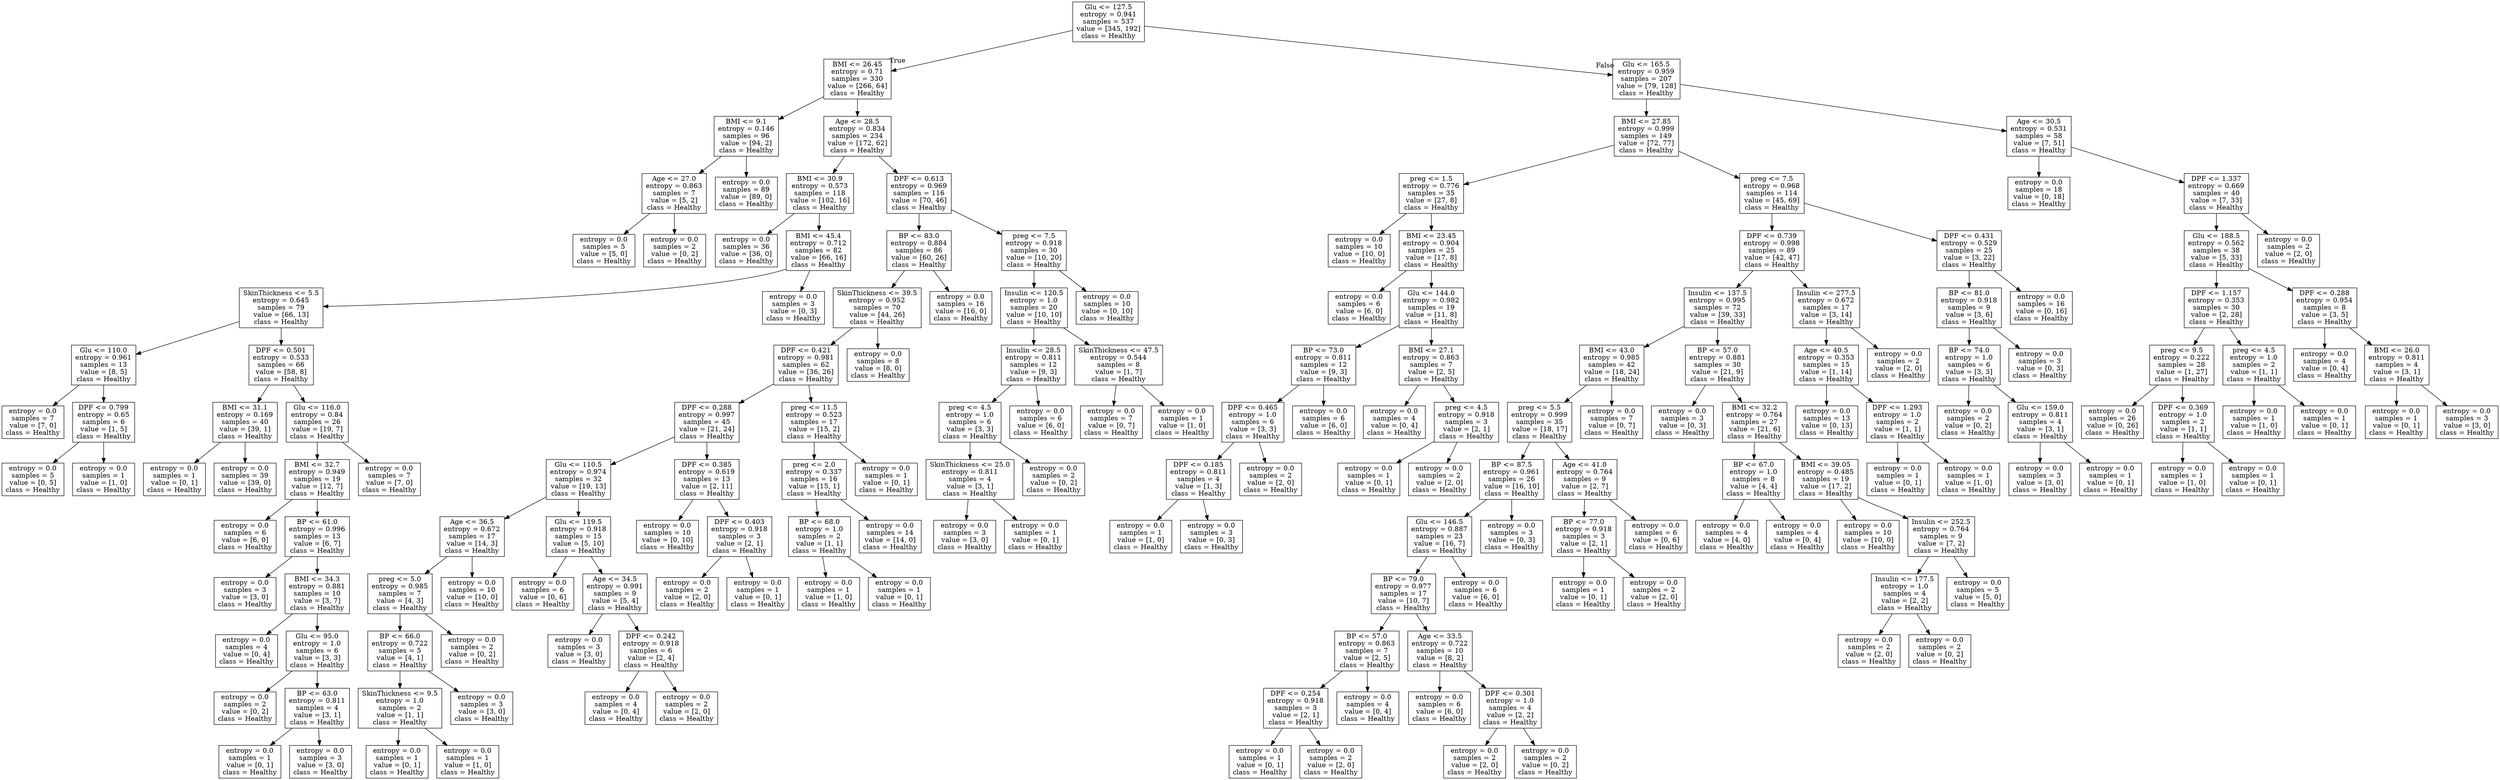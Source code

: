 digraph Tree {
node [shape=box] ;
0 [label="Glu <= 127.5\nentropy = 0.941\nsamples = 537\nvalue = [345, 192]\nclass = Healthy"] ;
1 [label="BMI <= 26.45\nentropy = 0.71\nsamples = 330\nvalue = [266, 64]\nclass = Healthy"] ;
0 -> 1 [labeldistance=2.5, labelangle=45, headlabel="True"] ;
2 [label="BMI <= 9.1\nentropy = 0.146\nsamples = 96\nvalue = [94, 2]\nclass = Healthy"] ;
1 -> 2 ;
3 [label="Age <= 27.0\nentropy = 0.863\nsamples = 7\nvalue = [5, 2]\nclass = Healthy"] ;
2 -> 3 ;
4 [label="entropy = 0.0\nsamples = 5\nvalue = [5, 0]\nclass = Healthy"] ;
3 -> 4 ;
5 [label="entropy = 0.0\nsamples = 2\nvalue = [0, 2]\nclass = Healthy"] ;
3 -> 5 ;
6 [label="entropy = 0.0\nsamples = 89\nvalue = [89, 0]\nclass = Healthy"] ;
2 -> 6 ;
7 [label="Age <= 28.5\nentropy = 0.834\nsamples = 234\nvalue = [172, 62]\nclass = Healthy"] ;
1 -> 7 ;
8 [label="BMI <= 30.9\nentropy = 0.573\nsamples = 118\nvalue = [102, 16]\nclass = Healthy"] ;
7 -> 8 ;
9 [label="entropy = 0.0\nsamples = 36\nvalue = [36, 0]\nclass = Healthy"] ;
8 -> 9 ;
10 [label="BMI <= 45.4\nentropy = 0.712\nsamples = 82\nvalue = [66, 16]\nclass = Healthy"] ;
8 -> 10 ;
11 [label="SkinThickness <= 5.5\nentropy = 0.645\nsamples = 79\nvalue = [66, 13]\nclass = Healthy"] ;
10 -> 11 ;
12 [label="Glu <= 110.0\nentropy = 0.961\nsamples = 13\nvalue = [8, 5]\nclass = Healthy"] ;
11 -> 12 ;
13 [label="entropy = 0.0\nsamples = 7\nvalue = [7, 0]\nclass = Healthy"] ;
12 -> 13 ;
14 [label="DPF <= 0.799\nentropy = 0.65\nsamples = 6\nvalue = [1, 5]\nclass = Healthy"] ;
12 -> 14 ;
15 [label="entropy = 0.0\nsamples = 5\nvalue = [0, 5]\nclass = Healthy"] ;
14 -> 15 ;
16 [label="entropy = 0.0\nsamples = 1\nvalue = [1, 0]\nclass = Healthy"] ;
14 -> 16 ;
17 [label="DPF <= 0.501\nentropy = 0.533\nsamples = 66\nvalue = [58, 8]\nclass = Healthy"] ;
11 -> 17 ;
18 [label="BMI <= 31.1\nentropy = 0.169\nsamples = 40\nvalue = [39, 1]\nclass = Healthy"] ;
17 -> 18 ;
19 [label="entropy = 0.0\nsamples = 1\nvalue = [0, 1]\nclass = Healthy"] ;
18 -> 19 ;
20 [label="entropy = 0.0\nsamples = 39\nvalue = [39, 0]\nclass = Healthy"] ;
18 -> 20 ;
21 [label="Glu <= 116.0\nentropy = 0.84\nsamples = 26\nvalue = [19, 7]\nclass = Healthy"] ;
17 -> 21 ;
22 [label="BMI <= 32.7\nentropy = 0.949\nsamples = 19\nvalue = [12, 7]\nclass = Healthy"] ;
21 -> 22 ;
23 [label="entropy = 0.0\nsamples = 6\nvalue = [6, 0]\nclass = Healthy"] ;
22 -> 23 ;
24 [label="BP <= 61.0\nentropy = 0.996\nsamples = 13\nvalue = [6, 7]\nclass = Healthy"] ;
22 -> 24 ;
25 [label="entropy = 0.0\nsamples = 3\nvalue = [3, 0]\nclass = Healthy"] ;
24 -> 25 ;
26 [label="BMI <= 34.3\nentropy = 0.881\nsamples = 10\nvalue = [3, 7]\nclass = Healthy"] ;
24 -> 26 ;
27 [label="entropy = 0.0\nsamples = 4\nvalue = [0, 4]\nclass = Healthy"] ;
26 -> 27 ;
28 [label="Glu <= 95.0\nentropy = 1.0\nsamples = 6\nvalue = [3, 3]\nclass = Healthy"] ;
26 -> 28 ;
29 [label="entropy = 0.0\nsamples = 2\nvalue = [0, 2]\nclass = Healthy"] ;
28 -> 29 ;
30 [label="BP <= 63.0\nentropy = 0.811\nsamples = 4\nvalue = [3, 1]\nclass = Healthy"] ;
28 -> 30 ;
31 [label="entropy = 0.0\nsamples = 1\nvalue = [0, 1]\nclass = Healthy"] ;
30 -> 31 ;
32 [label="entropy = 0.0\nsamples = 3\nvalue = [3, 0]\nclass = Healthy"] ;
30 -> 32 ;
33 [label="entropy = 0.0\nsamples = 7\nvalue = [7, 0]\nclass = Healthy"] ;
21 -> 33 ;
34 [label="entropy = 0.0\nsamples = 3\nvalue = [0, 3]\nclass = Healthy"] ;
10 -> 34 ;
35 [label="DPF <= 0.613\nentropy = 0.969\nsamples = 116\nvalue = [70, 46]\nclass = Healthy"] ;
7 -> 35 ;
36 [label="BP <= 83.0\nentropy = 0.884\nsamples = 86\nvalue = [60, 26]\nclass = Healthy"] ;
35 -> 36 ;
37 [label="SkinThickness <= 39.5\nentropy = 0.952\nsamples = 70\nvalue = [44, 26]\nclass = Healthy"] ;
36 -> 37 ;
38 [label="DPF <= 0.421\nentropy = 0.981\nsamples = 62\nvalue = [36, 26]\nclass = Healthy"] ;
37 -> 38 ;
39 [label="DPF <= 0.288\nentropy = 0.997\nsamples = 45\nvalue = [21, 24]\nclass = Healthy"] ;
38 -> 39 ;
40 [label="Glu <= 110.5\nentropy = 0.974\nsamples = 32\nvalue = [19, 13]\nclass = Healthy"] ;
39 -> 40 ;
41 [label="Age <= 36.5\nentropy = 0.672\nsamples = 17\nvalue = [14, 3]\nclass = Healthy"] ;
40 -> 41 ;
42 [label="preg <= 5.0\nentropy = 0.985\nsamples = 7\nvalue = [4, 3]\nclass = Healthy"] ;
41 -> 42 ;
43 [label="BP <= 66.0\nentropy = 0.722\nsamples = 5\nvalue = [4, 1]\nclass = Healthy"] ;
42 -> 43 ;
44 [label="SkinThickness <= 9.5\nentropy = 1.0\nsamples = 2\nvalue = [1, 1]\nclass = Healthy"] ;
43 -> 44 ;
45 [label="entropy = 0.0\nsamples = 1\nvalue = [0, 1]\nclass = Healthy"] ;
44 -> 45 ;
46 [label="entropy = 0.0\nsamples = 1\nvalue = [1, 0]\nclass = Healthy"] ;
44 -> 46 ;
47 [label="entropy = 0.0\nsamples = 3\nvalue = [3, 0]\nclass = Healthy"] ;
43 -> 47 ;
48 [label="entropy = 0.0\nsamples = 2\nvalue = [0, 2]\nclass = Healthy"] ;
42 -> 48 ;
49 [label="entropy = 0.0\nsamples = 10\nvalue = [10, 0]\nclass = Healthy"] ;
41 -> 49 ;
50 [label="Glu <= 119.5\nentropy = 0.918\nsamples = 15\nvalue = [5, 10]\nclass = Healthy"] ;
40 -> 50 ;
51 [label="entropy = 0.0\nsamples = 6\nvalue = [0, 6]\nclass = Healthy"] ;
50 -> 51 ;
52 [label="Age <= 34.5\nentropy = 0.991\nsamples = 9\nvalue = [5, 4]\nclass = Healthy"] ;
50 -> 52 ;
53 [label="entropy = 0.0\nsamples = 3\nvalue = [3, 0]\nclass = Healthy"] ;
52 -> 53 ;
54 [label="DPF <= 0.242\nentropy = 0.918\nsamples = 6\nvalue = [2, 4]\nclass = Healthy"] ;
52 -> 54 ;
55 [label="entropy = 0.0\nsamples = 4\nvalue = [0, 4]\nclass = Healthy"] ;
54 -> 55 ;
56 [label="entropy = 0.0\nsamples = 2\nvalue = [2, 0]\nclass = Healthy"] ;
54 -> 56 ;
57 [label="DPF <= 0.385\nentropy = 0.619\nsamples = 13\nvalue = [2, 11]\nclass = Healthy"] ;
39 -> 57 ;
58 [label="entropy = 0.0\nsamples = 10\nvalue = [0, 10]\nclass = Healthy"] ;
57 -> 58 ;
59 [label="DPF <= 0.403\nentropy = 0.918\nsamples = 3\nvalue = [2, 1]\nclass = Healthy"] ;
57 -> 59 ;
60 [label="entropy = 0.0\nsamples = 2\nvalue = [2, 0]\nclass = Healthy"] ;
59 -> 60 ;
61 [label="entropy = 0.0\nsamples = 1\nvalue = [0, 1]\nclass = Healthy"] ;
59 -> 61 ;
62 [label="preg <= 11.5\nentropy = 0.523\nsamples = 17\nvalue = [15, 2]\nclass = Healthy"] ;
38 -> 62 ;
63 [label="preg <= 2.0\nentropy = 0.337\nsamples = 16\nvalue = [15, 1]\nclass = Healthy"] ;
62 -> 63 ;
64 [label="BP <= 68.0\nentropy = 1.0\nsamples = 2\nvalue = [1, 1]\nclass = Healthy"] ;
63 -> 64 ;
65 [label="entropy = 0.0\nsamples = 1\nvalue = [1, 0]\nclass = Healthy"] ;
64 -> 65 ;
66 [label="entropy = 0.0\nsamples = 1\nvalue = [0, 1]\nclass = Healthy"] ;
64 -> 66 ;
67 [label="entropy = 0.0\nsamples = 14\nvalue = [14, 0]\nclass = Healthy"] ;
63 -> 67 ;
68 [label="entropy = 0.0\nsamples = 1\nvalue = [0, 1]\nclass = Healthy"] ;
62 -> 68 ;
69 [label="entropy = 0.0\nsamples = 8\nvalue = [8, 0]\nclass = Healthy"] ;
37 -> 69 ;
70 [label="entropy = 0.0\nsamples = 16\nvalue = [16, 0]\nclass = Healthy"] ;
36 -> 70 ;
71 [label="preg <= 7.5\nentropy = 0.918\nsamples = 30\nvalue = [10, 20]\nclass = Healthy"] ;
35 -> 71 ;
72 [label="Insulin <= 120.5\nentropy = 1.0\nsamples = 20\nvalue = [10, 10]\nclass = Healthy"] ;
71 -> 72 ;
73 [label="Insulin <= 28.5\nentropy = 0.811\nsamples = 12\nvalue = [9, 3]\nclass = Healthy"] ;
72 -> 73 ;
74 [label="preg <= 4.5\nentropy = 1.0\nsamples = 6\nvalue = [3, 3]\nclass = Healthy"] ;
73 -> 74 ;
75 [label="SkinThickness <= 25.0\nentropy = 0.811\nsamples = 4\nvalue = [3, 1]\nclass = Healthy"] ;
74 -> 75 ;
76 [label="entropy = 0.0\nsamples = 3\nvalue = [3, 0]\nclass = Healthy"] ;
75 -> 76 ;
77 [label="entropy = 0.0\nsamples = 1\nvalue = [0, 1]\nclass = Healthy"] ;
75 -> 77 ;
78 [label="entropy = 0.0\nsamples = 2\nvalue = [0, 2]\nclass = Healthy"] ;
74 -> 78 ;
79 [label="entropy = 0.0\nsamples = 6\nvalue = [6, 0]\nclass = Healthy"] ;
73 -> 79 ;
80 [label="SkinThickness <= 47.5\nentropy = 0.544\nsamples = 8\nvalue = [1, 7]\nclass = Healthy"] ;
72 -> 80 ;
81 [label="entropy = 0.0\nsamples = 7\nvalue = [0, 7]\nclass = Healthy"] ;
80 -> 81 ;
82 [label="entropy = 0.0\nsamples = 1\nvalue = [1, 0]\nclass = Healthy"] ;
80 -> 82 ;
83 [label="entropy = 0.0\nsamples = 10\nvalue = [0, 10]\nclass = Healthy"] ;
71 -> 83 ;
84 [label="Glu <= 165.5\nentropy = 0.959\nsamples = 207\nvalue = [79, 128]\nclass = Healthy"] ;
0 -> 84 [labeldistance=2.5, labelangle=-45, headlabel="False"] ;
85 [label="BMI <= 27.85\nentropy = 0.999\nsamples = 149\nvalue = [72, 77]\nclass = Healthy"] ;
84 -> 85 ;
86 [label="preg <= 1.5\nentropy = 0.776\nsamples = 35\nvalue = [27, 8]\nclass = Healthy"] ;
85 -> 86 ;
87 [label="entropy = 0.0\nsamples = 10\nvalue = [10, 0]\nclass = Healthy"] ;
86 -> 87 ;
88 [label="BMI <= 23.45\nentropy = 0.904\nsamples = 25\nvalue = [17, 8]\nclass = Healthy"] ;
86 -> 88 ;
89 [label="entropy = 0.0\nsamples = 6\nvalue = [6, 0]\nclass = Healthy"] ;
88 -> 89 ;
90 [label="Glu <= 144.0\nentropy = 0.982\nsamples = 19\nvalue = [11, 8]\nclass = Healthy"] ;
88 -> 90 ;
91 [label="BP <= 73.0\nentropy = 0.811\nsamples = 12\nvalue = [9, 3]\nclass = Healthy"] ;
90 -> 91 ;
92 [label="DPF <= 0.465\nentropy = 1.0\nsamples = 6\nvalue = [3, 3]\nclass = Healthy"] ;
91 -> 92 ;
93 [label="DPF <= 0.185\nentropy = 0.811\nsamples = 4\nvalue = [1, 3]\nclass = Healthy"] ;
92 -> 93 ;
94 [label="entropy = 0.0\nsamples = 1\nvalue = [1, 0]\nclass = Healthy"] ;
93 -> 94 ;
95 [label="entropy = 0.0\nsamples = 3\nvalue = [0, 3]\nclass = Healthy"] ;
93 -> 95 ;
96 [label="entropy = 0.0\nsamples = 2\nvalue = [2, 0]\nclass = Healthy"] ;
92 -> 96 ;
97 [label="entropy = 0.0\nsamples = 6\nvalue = [6, 0]\nclass = Healthy"] ;
91 -> 97 ;
98 [label="BMI <= 27.1\nentropy = 0.863\nsamples = 7\nvalue = [2, 5]\nclass = Healthy"] ;
90 -> 98 ;
99 [label="entropy = 0.0\nsamples = 4\nvalue = [0, 4]\nclass = Healthy"] ;
98 -> 99 ;
100 [label="preg <= 4.5\nentropy = 0.918\nsamples = 3\nvalue = [2, 1]\nclass = Healthy"] ;
98 -> 100 ;
101 [label="entropy = 0.0\nsamples = 1\nvalue = [0, 1]\nclass = Healthy"] ;
100 -> 101 ;
102 [label="entropy = 0.0\nsamples = 2\nvalue = [2, 0]\nclass = Healthy"] ;
100 -> 102 ;
103 [label="preg <= 7.5\nentropy = 0.968\nsamples = 114\nvalue = [45, 69]\nclass = Healthy"] ;
85 -> 103 ;
104 [label="DPF <= 0.739\nentropy = 0.998\nsamples = 89\nvalue = [42, 47]\nclass = Healthy"] ;
103 -> 104 ;
105 [label="Insulin <= 137.5\nentropy = 0.995\nsamples = 72\nvalue = [39, 33]\nclass = Healthy"] ;
104 -> 105 ;
106 [label="BMI <= 43.0\nentropy = 0.985\nsamples = 42\nvalue = [18, 24]\nclass = Healthy"] ;
105 -> 106 ;
107 [label="preg <= 5.5\nentropy = 0.999\nsamples = 35\nvalue = [18, 17]\nclass = Healthy"] ;
106 -> 107 ;
108 [label="BP <= 87.5\nentropy = 0.961\nsamples = 26\nvalue = [16, 10]\nclass = Healthy"] ;
107 -> 108 ;
109 [label="Glu <= 146.5\nentropy = 0.887\nsamples = 23\nvalue = [16, 7]\nclass = Healthy"] ;
108 -> 109 ;
110 [label="BP <= 79.0\nentropy = 0.977\nsamples = 17\nvalue = [10, 7]\nclass = Healthy"] ;
109 -> 110 ;
111 [label="BP <= 57.0\nentropy = 0.863\nsamples = 7\nvalue = [2, 5]\nclass = Healthy"] ;
110 -> 111 ;
112 [label="DPF <= 0.254\nentropy = 0.918\nsamples = 3\nvalue = [2, 1]\nclass = Healthy"] ;
111 -> 112 ;
113 [label="entropy = 0.0\nsamples = 1\nvalue = [0, 1]\nclass = Healthy"] ;
112 -> 113 ;
114 [label="entropy = 0.0\nsamples = 2\nvalue = [2, 0]\nclass = Healthy"] ;
112 -> 114 ;
115 [label="entropy = 0.0\nsamples = 4\nvalue = [0, 4]\nclass = Healthy"] ;
111 -> 115 ;
116 [label="Age <= 33.5\nentropy = 0.722\nsamples = 10\nvalue = [8, 2]\nclass = Healthy"] ;
110 -> 116 ;
117 [label="entropy = 0.0\nsamples = 6\nvalue = [6, 0]\nclass = Healthy"] ;
116 -> 117 ;
118 [label="DPF <= 0.301\nentropy = 1.0\nsamples = 4\nvalue = [2, 2]\nclass = Healthy"] ;
116 -> 118 ;
119 [label="entropy = 0.0\nsamples = 2\nvalue = [2, 0]\nclass = Healthy"] ;
118 -> 119 ;
120 [label="entropy = 0.0\nsamples = 2\nvalue = [0, 2]\nclass = Healthy"] ;
118 -> 120 ;
121 [label="entropy = 0.0\nsamples = 6\nvalue = [6, 0]\nclass = Healthy"] ;
109 -> 121 ;
122 [label="entropy = 0.0\nsamples = 3\nvalue = [0, 3]\nclass = Healthy"] ;
108 -> 122 ;
123 [label="Age <= 41.0\nentropy = 0.764\nsamples = 9\nvalue = [2, 7]\nclass = Healthy"] ;
107 -> 123 ;
124 [label="BP <= 77.0\nentropy = 0.918\nsamples = 3\nvalue = [2, 1]\nclass = Healthy"] ;
123 -> 124 ;
125 [label="entropy = 0.0\nsamples = 1\nvalue = [0, 1]\nclass = Healthy"] ;
124 -> 125 ;
126 [label="entropy = 0.0\nsamples = 2\nvalue = [2, 0]\nclass = Healthy"] ;
124 -> 126 ;
127 [label="entropy = 0.0\nsamples = 6\nvalue = [0, 6]\nclass = Healthy"] ;
123 -> 127 ;
128 [label="entropy = 0.0\nsamples = 7\nvalue = [0, 7]\nclass = Healthy"] ;
106 -> 128 ;
129 [label="BP <= 57.0\nentropy = 0.881\nsamples = 30\nvalue = [21, 9]\nclass = Healthy"] ;
105 -> 129 ;
130 [label="entropy = 0.0\nsamples = 3\nvalue = [0, 3]\nclass = Healthy"] ;
129 -> 130 ;
131 [label="BMI <= 32.2\nentropy = 0.764\nsamples = 27\nvalue = [21, 6]\nclass = Healthy"] ;
129 -> 131 ;
132 [label="BP <= 67.0\nentropy = 1.0\nsamples = 8\nvalue = [4, 4]\nclass = Healthy"] ;
131 -> 132 ;
133 [label="entropy = 0.0\nsamples = 4\nvalue = [4, 0]\nclass = Healthy"] ;
132 -> 133 ;
134 [label="entropy = 0.0\nsamples = 4\nvalue = [0, 4]\nclass = Healthy"] ;
132 -> 134 ;
135 [label="BMI <= 39.05\nentropy = 0.485\nsamples = 19\nvalue = [17, 2]\nclass = Healthy"] ;
131 -> 135 ;
136 [label="entropy = 0.0\nsamples = 10\nvalue = [10, 0]\nclass = Healthy"] ;
135 -> 136 ;
137 [label="Insulin <= 252.5\nentropy = 0.764\nsamples = 9\nvalue = [7, 2]\nclass = Healthy"] ;
135 -> 137 ;
138 [label="Insulin <= 177.5\nentropy = 1.0\nsamples = 4\nvalue = [2, 2]\nclass = Healthy"] ;
137 -> 138 ;
139 [label="entropy = 0.0\nsamples = 2\nvalue = [2, 0]\nclass = Healthy"] ;
138 -> 139 ;
140 [label="entropy = 0.0\nsamples = 2\nvalue = [0, 2]\nclass = Healthy"] ;
138 -> 140 ;
141 [label="entropy = 0.0\nsamples = 5\nvalue = [5, 0]\nclass = Healthy"] ;
137 -> 141 ;
142 [label="Insulin <= 277.5\nentropy = 0.672\nsamples = 17\nvalue = [3, 14]\nclass = Healthy"] ;
104 -> 142 ;
143 [label="Age <= 40.5\nentropy = 0.353\nsamples = 15\nvalue = [1, 14]\nclass = Healthy"] ;
142 -> 143 ;
144 [label="entropy = 0.0\nsamples = 13\nvalue = [0, 13]\nclass = Healthy"] ;
143 -> 144 ;
145 [label="DPF <= 1.293\nentropy = 1.0\nsamples = 2\nvalue = [1, 1]\nclass = Healthy"] ;
143 -> 145 ;
146 [label="entropy = 0.0\nsamples = 1\nvalue = [0, 1]\nclass = Healthy"] ;
145 -> 146 ;
147 [label="entropy = 0.0\nsamples = 1\nvalue = [1, 0]\nclass = Healthy"] ;
145 -> 147 ;
148 [label="entropy = 0.0\nsamples = 2\nvalue = [2, 0]\nclass = Healthy"] ;
142 -> 148 ;
149 [label="DPF <= 0.431\nentropy = 0.529\nsamples = 25\nvalue = [3, 22]\nclass = Healthy"] ;
103 -> 149 ;
150 [label="BP <= 81.0\nentropy = 0.918\nsamples = 9\nvalue = [3, 6]\nclass = Healthy"] ;
149 -> 150 ;
151 [label="BP <= 74.0\nentropy = 1.0\nsamples = 6\nvalue = [3, 3]\nclass = Healthy"] ;
150 -> 151 ;
152 [label="entropy = 0.0\nsamples = 2\nvalue = [0, 2]\nclass = Healthy"] ;
151 -> 152 ;
153 [label="Glu <= 159.0\nentropy = 0.811\nsamples = 4\nvalue = [3, 1]\nclass = Healthy"] ;
151 -> 153 ;
154 [label="entropy = 0.0\nsamples = 3\nvalue = [3, 0]\nclass = Healthy"] ;
153 -> 154 ;
155 [label="entropy = 0.0\nsamples = 1\nvalue = [0, 1]\nclass = Healthy"] ;
153 -> 155 ;
156 [label="entropy = 0.0\nsamples = 3\nvalue = [0, 3]\nclass = Healthy"] ;
150 -> 156 ;
157 [label="entropy = 0.0\nsamples = 16\nvalue = [0, 16]\nclass = Healthy"] ;
149 -> 157 ;
158 [label="Age <= 30.5\nentropy = 0.531\nsamples = 58\nvalue = [7, 51]\nclass = Healthy"] ;
84 -> 158 ;
159 [label="entropy = 0.0\nsamples = 18\nvalue = [0, 18]\nclass = Healthy"] ;
158 -> 159 ;
160 [label="DPF <= 1.337\nentropy = 0.669\nsamples = 40\nvalue = [7, 33]\nclass = Healthy"] ;
158 -> 160 ;
161 [label="Glu <= 188.5\nentropy = 0.562\nsamples = 38\nvalue = [5, 33]\nclass = Healthy"] ;
160 -> 161 ;
162 [label="DPF <= 1.157\nentropy = 0.353\nsamples = 30\nvalue = [2, 28]\nclass = Healthy"] ;
161 -> 162 ;
163 [label="preg <= 9.5\nentropy = 0.222\nsamples = 28\nvalue = [1, 27]\nclass = Healthy"] ;
162 -> 163 ;
164 [label="entropy = 0.0\nsamples = 26\nvalue = [0, 26]\nclass = Healthy"] ;
163 -> 164 ;
165 [label="DPF <= 0.369\nentropy = 1.0\nsamples = 2\nvalue = [1, 1]\nclass = Healthy"] ;
163 -> 165 ;
166 [label="entropy = 0.0\nsamples = 1\nvalue = [1, 0]\nclass = Healthy"] ;
165 -> 166 ;
167 [label="entropy = 0.0\nsamples = 1\nvalue = [0, 1]\nclass = Healthy"] ;
165 -> 167 ;
168 [label="preg <= 4.5\nentropy = 1.0\nsamples = 2\nvalue = [1, 1]\nclass = Healthy"] ;
162 -> 168 ;
169 [label="entropy = 0.0\nsamples = 1\nvalue = [1, 0]\nclass = Healthy"] ;
168 -> 169 ;
170 [label="entropy = 0.0\nsamples = 1\nvalue = [0, 1]\nclass = Healthy"] ;
168 -> 170 ;
171 [label="DPF <= 0.288\nentropy = 0.954\nsamples = 8\nvalue = [3, 5]\nclass = Healthy"] ;
161 -> 171 ;
172 [label="entropy = 0.0\nsamples = 4\nvalue = [0, 4]\nclass = Healthy"] ;
171 -> 172 ;
173 [label="BMI <= 26.0\nentropy = 0.811\nsamples = 4\nvalue = [3, 1]\nclass = Healthy"] ;
171 -> 173 ;
174 [label="entropy = 0.0\nsamples = 1\nvalue = [0, 1]\nclass = Healthy"] ;
173 -> 174 ;
175 [label="entropy = 0.0\nsamples = 3\nvalue = [3, 0]\nclass = Healthy"] ;
173 -> 175 ;
176 [label="entropy = 0.0\nsamples = 2\nvalue = [2, 0]\nclass = Healthy"] ;
160 -> 176 ;
}